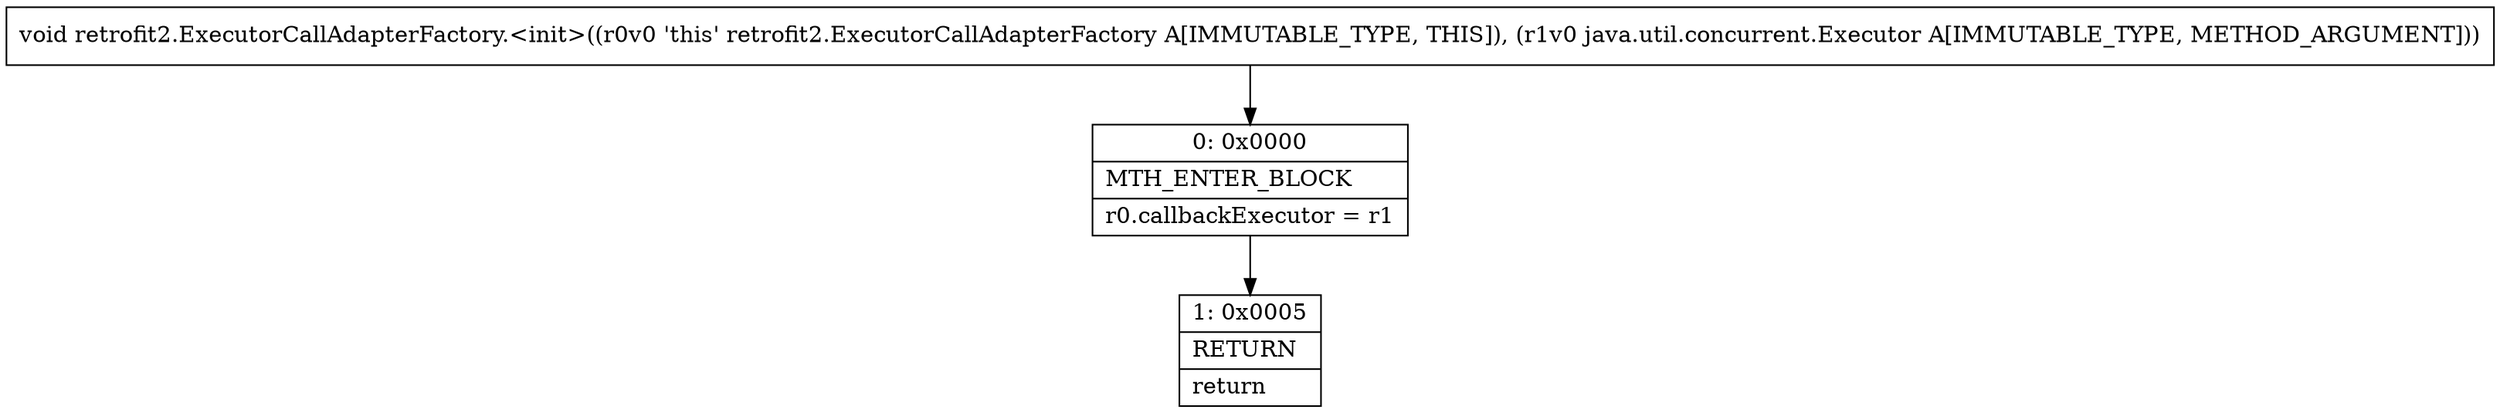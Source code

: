 digraph "CFG forretrofit2.ExecutorCallAdapterFactory.\<init\>(Ljava\/util\/concurrent\/Executor;)V" {
Node_0 [shape=record,label="{0\:\ 0x0000|MTH_ENTER_BLOCK\l|r0.callbackExecutor = r1\l}"];
Node_1 [shape=record,label="{1\:\ 0x0005|RETURN\l|return\l}"];
MethodNode[shape=record,label="{void retrofit2.ExecutorCallAdapterFactory.\<init\>((r0v0 'this' retrofit2.ExecutorCallAdapterFactory A[IMMUTABLE_TYPE, THIS]), (r1v0 java.util.concurrent.Executor A[IMMUTABLE_TYPE, METHOD_ARGUMENT])) }"];
MethodNode -> Node_0;
Node_0 -> Node_1;
}

